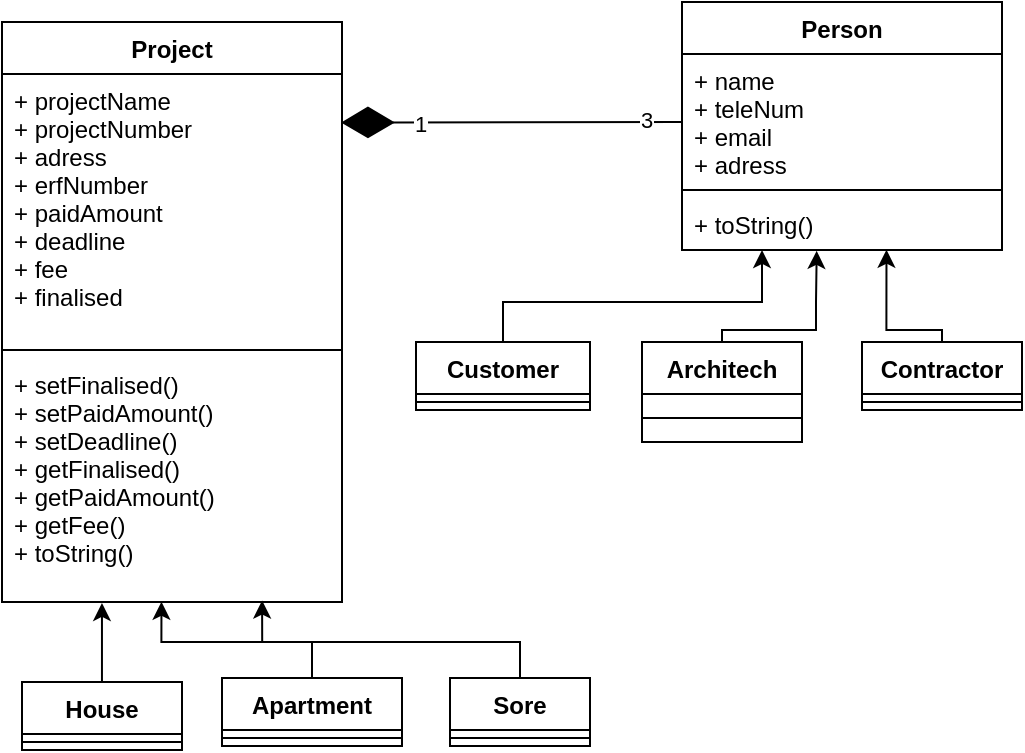 <mxfile version="20.2.3" type="dropbox"><diagram id="LdgbdPme_jcYktaemaiV" name="Page-1"><mxGraphModel dx="1178" dy="1212" grid="1" gridSize="10" guides="1" tooltips="1" connect="1" arrows="1" fold="1" page="1" pageScale="1" pageWidth="413" pageHeight="583" math="0" shadow="0"><root><mxCell id="0"/><mxCell id="1" parent="0"/><mxCell id="i0yLQX3Byn9PF62Ap0Vq-1" value="Project" style="swimlane;fontStyle=1;align=center;verticalAlign=top;childLayout=stackLayout;horizontal=1;startSize=26;horizontalStack=0;resizeParent=1;resizeParentMax=0;resizeLast=0;collapsible=1;marginBottom=0;" vertex="1" parent="1"><mxGeometry width="170" height="290" as="geometry"/></mxCell><mxCell id="i0yLQX3Byn9PF62Ap0Vq-2" value="+ projectName&#10;+ projectNumber&#10;+ adress&#10;+ erfNumber&#10;+ paidAmount&#10;+ deadline&#10;+ fee&#10;+ finalised" style="text;strokeColor=none;fillColor=none;align=left;verticalAlign=top;spacingLeft=4;spacingRight=4;overflow=hidden;rotatable=0;points=[[0,0.5],[1,0.5]];portConstraint=eastwest;" vertex="1" parent="i0yLQX3Byn9PF62Ap0Vq-1"><mxGeometry y="26" width="170" height="134" as="geometry"/></mxCell><mxCell id="i0yLQX3Byn9PF62Ap0Vq-3" value="" style="line;strokeWidth=1;fillColor=none;align=left;verticalAlign=middle;spacingTop=-1;spacingLeft=3;spacingRight=3;rotatable=0;labelPosition=right;points=[];portConstraint=eastwest;" vertex="1" parent="i0yLQX3Byn9PF62Ap0Vq-1"><mxGeometry y="160" width="170" height="8" as="geometry"/></mxCell><mxCell id="i0yLQX3Byn9PF62Ap0Vq-4" value="+ setFinalised()&#10;+ setPaidAmount()&#10;+ setDeadline()&#10;+ getFinalised()&#10;+ getPaidAmount()&#10;+ getFee()&#10;+ toString()&#10;" style="text;strokeColor=none;fillColor=none;align=left;verticalAlign=top;spacingLeft=4;spacingRight=4;overflow=hidden;rotatable=0;points=[[0,0.5],[1,0.5]];portConstraint=eastwest;" vertex="1" parent="i0yLQX3Byn9PF62Ap0Vq-1"><mxGeometry y="168" width="170" height="122" as="geometry"/></mxCell><mxCell id="i0yLQX3Byn9PF62Ap0Vq-10" value="Person" style="swimlane;fontStyle=1;align=center;verticalAlign=top;childLayout=stackLayout;horizontal=1;startSize=26;horizontalStack=0;resizeParent=1;resizeParentMax=0;resizeLast=0;collapsible=1;marginBottom=0;" vertex="1" parent="1"><mxGeometry x="340" y="-10" width="160" height="124" as="geometry"/></mxCell><mxCell id="i0yLQX3Byn9PF62Ap0Vq-11" value="+ name&#10;+ teleNum&#10;+ email&#10;+ adress" style="text;strokeColor=none;fillColor=none;align=left;verticalAlign=top;spacingLeft=4;spacingRight=4;overflow=hidden;rotatable=0;points=[[0,0.5],[1,0.5]];portConstraint=eastwest;" vertex="1" parent="i0yLQX3Byn9PF62Ap0Vq-10"><mxGeometry y="26" width="160" height="64" as="geometry"/></mxCell><mxCell id="i0yLQX3Byn9PF62Ap0Vq-12" value="" style="line;strokeWidth=1;fillColor=none;align=left;verticalAlign=middle;spacingTop=-1;spacingLeft=3;spacingRight=3;rotatable=0;labelPosition=right;points=[];portConstraint=eastwest;" vertex="1" parent="i0yLQX3Byn9PF62Ap0Vq-10"><mxGeometry y="90" width="160" height="8" as="geometry"/></mxCell><mxCell id="i0yLQX3Byn9PF62Ap0Vq-13" value="+ toString()" style="text;strokeColor=none;fillColor=none;align=left;verticalAlign=top;spacingLeft=4;spacingRight=4;overflow=hidden;rotatable=0;points=[[0,0.5],[1,0.5]];portConstraint=eastwest;" vertex="1" parent="i0yLQX3Byn9PF62Ap0Vq-10"><mxGeometry y="98" width="160" height="26" as="geometry"/></mxCell><mxCell id="i0yLQX3Byn9PF62Ap0Vq-52" style="edgeStyle=orthogonalEdgeStyle;rounded=0;orthogonalLoop=1;jettySize=auto;html=1;exitX=0.5;exitY=0;exitDx=0;exitDy=0;entryX=0.639;entryY=0.995;entryDx=0;entryDy=0;entryPerimeter=0;" edge="1" parent="1" source="i0yLQX3Byn9PF62Ap0Vq-23" target="i0yLQX3Byn9PF62Ap0Vq-13"><mxGeometry relative="1" as="geometry"><Array as="points"><mxPoint x="470" y="154"/><mxPoint x="442" y="154"/></Array></mxGeometry></mxCell><mxCell id="i0yLQX3Byn9PF62Ap0Vq-23" value="Contractor" style="swimlane;fontStyle=1;align=center;verticalAlign=top;childLayout=stackLayout;horizontal=1;startSize=26;horizontalStack=0;resizeParent=1;resizeParentMax=0;resizeLast=0;collapsible=1;marginBottom=0;" vertex="1" parent="1"><mxGeometry x="430" y="160" width="80" height="34" as="geometry"/></mxCell><mxCell id="i0yLQX3Byn9PF62Ap0Vq-25" value="" style="line;strokeWidth=1;fillColor=none;align=left;verticalAlign=middle;spacingTop=-1;spacingLeft=3;spacingRight=3;rotatable=0;labelPosition=right;points=[];portConstraint=eastwest;" vertex="1" parent="i0yLQX3Byn9PF62Ap0Vq-23"><mxGeometry y="26" width="80" height="8" as="geometry"/></mxCell><mxCell id="i0yLQX3Byn9PF62Ap0Vq-51" style="edgeStyle=orthogonalEdgeStyle;rounded=0;orthogonalLoop=1;jettySize=auto;html=1;exitX=0.5;exitY=0;exitDx=0;exitDy=0;entryX=0.421;entryY=1.016;entryDx=0;entryDy=0;entryPerimeter=0;" edge="1" parent="1" source="i0yLQX3Byn9PF62Ap0Vq-27" target="i0yLQX3Byn9PF62Ap0Vq-13"><mxGeometry relative="1" as="geometry"><Array as="points"><mxPoint x="360" y="154"/><mxPoint x="407" y="154"/><mxPoint x="407" y="140"/></Array></mxGeometry></mxCell><mxCell id="i0yLQX3Byn9PF62Ap0Vq-27" value="Architech" style="swimlane;fontStyle=1;align=center;verticalAlign=top;childLayout=stackLayout;horizontal=1;startSize=26;horizontalStack=0;resizeParent=1;resizeParentMax=0;resizeLast=0;collapsible=1;marginBottom=0;" vertex="1" parent="1"><mxGeometry x="320" y="160" width="80" height="50" as="geometry"><mxRectangle x="320" y="160" width="100" height="30" as="alternateBounds"/></mxGeometry></mxCell><mxCell id="i0yLQX3Byn9PF62Ap0Vq-29" value="" style="line;strokeWidth=1;fillColor=none;align=left;verticalAlign=middle;spacingTop=-1;spacingLeft=3;spacingRight=3;rotatable=0;labelPosition=right;points=[];portConstraint=eastwest;" vertex="1" parent="i0yLQX3Byn9PF62Ap0Vq-27"><mxGeometry y="26" width="80" height="24" as="geometry"/></mxCell><mxCell id="i0yLQX3Byn9PF62Ap0Vq-50" style="edgeStyle=orthogonalEdgeStyle;rounded=0;orthogonalLoop=1;jettySize=auto;html=1;exitX=0.5;exitY=0;exitDx=0;exitDy=0;entryX=0.25;entryY=1;entryDx=0;entryDy=0;" edge="1" parent="1" source="i0yLQX3Byn9PF62Ap0Vq-31" target="i0yLQX3Byn9PF62Ap0Vq-10"><mxGeometry relative="1" as="geometry"><Array as="points"><mxPoint x="251" y="140"/><mxPoint x="380" y="140"/></Array></mxGeometry></mxCell><mxCell id="i0yLQX3Byn9PF62Ap0Vq-31" value="Customer" style="swimlane;fontStyle=1;align=center;verticalAlign=top;childLayout=stackLayout;horizontal=1;startSize=26;horizontalStack=0;resizeParent=1;resizeParentMax=0;resizeLast=0;collapsible=1;marginBottom=0;" vertex="1" parent="1"><mxGeometry x="207" y="160" width="87" height="34" as="geometry"/></mxCell><mxCell id="i0yLQX3Byn9PF62Ap0Vq-33" value="" style="line;strokeWidth=1;fillColor=none;align=left;verticalAlign=middle;spacingTop=-1;spacingLeft=3;spacingRight=3;rotatable=0;labelPosition=right;points=[];portConstraint=eastwest;" vertex="1" parent="i0yLQX3Byn9PF62Ap0Vq-31"><mxGeometry y="26" width="87" height="8" as="geometry"/></mxCell><mxCell id="i0yLQX3Byn9PF62Ap0Vq-49" style="edgeStyle=orthogonalEdgeStyle;rounded=0;orthogonalLoop=1;jettySize=auto;html=1;exitX=0.5;exitY=0;exitDx=0;exitDy=0;entryX=0.765;entryY=0.994;entryDx=0;entryDy=0;entryPerimeter=0;" edge="1" parent="1" source="i0yLQX3Byn9PF62Ap0Vq-35" target="i0yLQX3Byn9PF62Ap0Vq-4"><mxGeometry relative="1" as="geometry"><Array as="points"><mxPoint x="259" y="310"/><mxPoint x="130" y="310"/></Array></mxGeometry></mxCell><mxCell id="i0yLQX3Byn9PF62Ap0Vq-35" value="Sore" style="swimlane;fontStyle=1;align=center;verticalAlign=top;childLayout=stackLayout;horizontal=1;startSize=26;horizontalStack=0;resizeParent=1;resizeParentMax=0;resizeLast=0;collapsible=1;marginBottom=0;" vertex="1" parent="1"><mxGeometry x="224" y="328" width="70" height="34" as="geometry"/></mxCell><mxCell id="i0yLQX3Byn9PF62Ap0Vq-37" value="" style="line;strokeWidth=1;fillColor=none;align=left;verticalAlign=middle;spacingTop=-1;spacingLeft=3;spacingRight=3;rotatable=0;labelPosition=right;points=[];portConstraint=eastwest;" vertex="1" parent="i0yLQX3Byn9PF62Ap0Vq-35"><mxGeometry y="26" width="70" height="8" as="geometry"/></mxCell><mxCell id="i0yLQX3Byn9PF62Ap0Vq-48" style="edgeStyle=orthogonalEdgeStyle;rounded=0;orthogonalLoop=1;jettySize=auto;html=1;exitX=0.5;exitY=0;exitDx=0;exitDy=0;entryX=0.469;entryY=0.999;entryDx=0;entryDy=0;entryPerimeter=0;" edge="1" parent="1" source="i0yLQX3Byn9PF62Ap0Vq-39" target="i0yLQX3Byn9PF62Ap0Vq-4"><mxGeometry relative="1" as="geometry"><Array as="points"><mxPoint x="155" y="310"/><mxPoint x="80" y="310"/></Array></mxGeometry></mxCell><mxCell id="i0yLQX3Byn9PF62Ap0Vq-39" value="Apartment" style="swimlane;fontStyle=1;align=center;verticalAlign=top;childLayout=stackLayout;horizontal=1;startSize=26;horizontalStack=0;resizeParent=1;resizeParentMax=0;resizeLast=0;collapsible=1;marginBottom=0;" vertex="1" parent="1"><mxGeometry x="110" y="328" width="90" height="34" as="geometry"><mxRectangle x="110" y="330" width="100" height="30" as="alternateBounds"/></mxGeometry></mxCell><mxCell id="i0yLQX3Byn9PF62Ap0Vq-41" value="" style="line;strokeWidth=1;fillColor=none;align=left;verticalAlign=middle;spacingTop=-1;spacingLeft=3;spacingRight=3;rotatable=0;labelPosition=right;points=[];portConstraint=eastwest;" vertex="1" parent="i0yLQX3Byn9PF62Ap0Vq-39"><mxGeometry y="26" width="90" height="8" as="geometry"/></mxCell><mxCell id="i0yLQX3Byn9PF62Ap0Vq-47" style="edgeStyle=orthogonalEdgeStyle;rounded=0;orthogonalLoop=1;jettySize=auto;html=1;entryX=0.294;entryY=1.004;entryDx=0;entryDy=0;entryPerimeter=0;" edge="1" parent="1" source="i0yLQX3Byn9PF62Ap0Vq-43" target="i0yLQX3Byn9PF62Ap0Vq-4"><mxGeometry relative="1" as="geometry"/></mxCell><mxCell id="i0yLQX3Byn9PF62Ap0Vq-43" value="House" style="swimlane;fontStyle=1;align=center;verticalAlign=top;childLayout=stackLayout;horizontal=1;startSize=26;horizontalStack=0;resizeParent=1;resizeParentMax=0;resizeLast=0;collapsible=1;marginBottom=0;" vertex="1" parent="1"><mxGeometry x="10" y="330" width="80" height="34" as="geometry"/></mxCell><mxCell id="i0yLQX3Byn9PF62Ap0Vq-45" value="" style="line;strokeWidth=1;fillColor=none;align=left;verticalAlign=middle;spacingTop=-1;spacingLeft=3;spacingRight=3;rotatable=0;labelPosition=right;points=[];portConstraint=eastwest;" vertex="1" parent="i0yLQX3Byn9PF62Ap0Vq-43"><mxGeometry y="26" width="80" height="8" as="geometry"/></mxCell><mxCell id="i0yLQX3Byn9PF62Ap0Vq-55" value="" style="endArrow=diamondThin;endFill=1;endSize=24;html=1;rounded=0;entryX=0.997;entryY=0.181;entryDx=0;entryDy=0;entryPerimeter=0;" edge="1" parent="1" target="i0yLQX3Byn9PF62Ap0Vq-2"><mxGeometry width="160" relative="1" as="geometry"><mxPoint x="340" y="50" as="sourcePoint"/><mxPoint x="179" y="51.71" as="targetPoint"/></mxGeometry></mxCell><mxCell id="i0yLQX3Byn9PF62Ap0Vq-67" value="3" style="edgeLabel;html=1;align=center;verticalAlign=middle;resizable=0;points=[];" vertex="1" connectable="0" parent="i0yLQX3Byn9PF62Ap0Vq-55"><mxGeometry x="-0.789" y="-1" relative="1" as="geometry"><mxPoint as="offset"/></mxGeometry></mxCell><mxCell id="i0yLQX3Byn9PF62Ap0Vq-68" value="1" style="edgeLabel;html=1;align=center;verticalAlign=middle;resizable=0;points=[];" vertex="1" connectable="0" parent="i0yLQX3Byn9PF62Ap0Vq-55"><mxGeometry x="0.545" y="1" relative="1" as="geometry"><mxPoint as="offset"/></mxGeometry></mxCell></root></mxGraphModel></diagram></mxfile>
